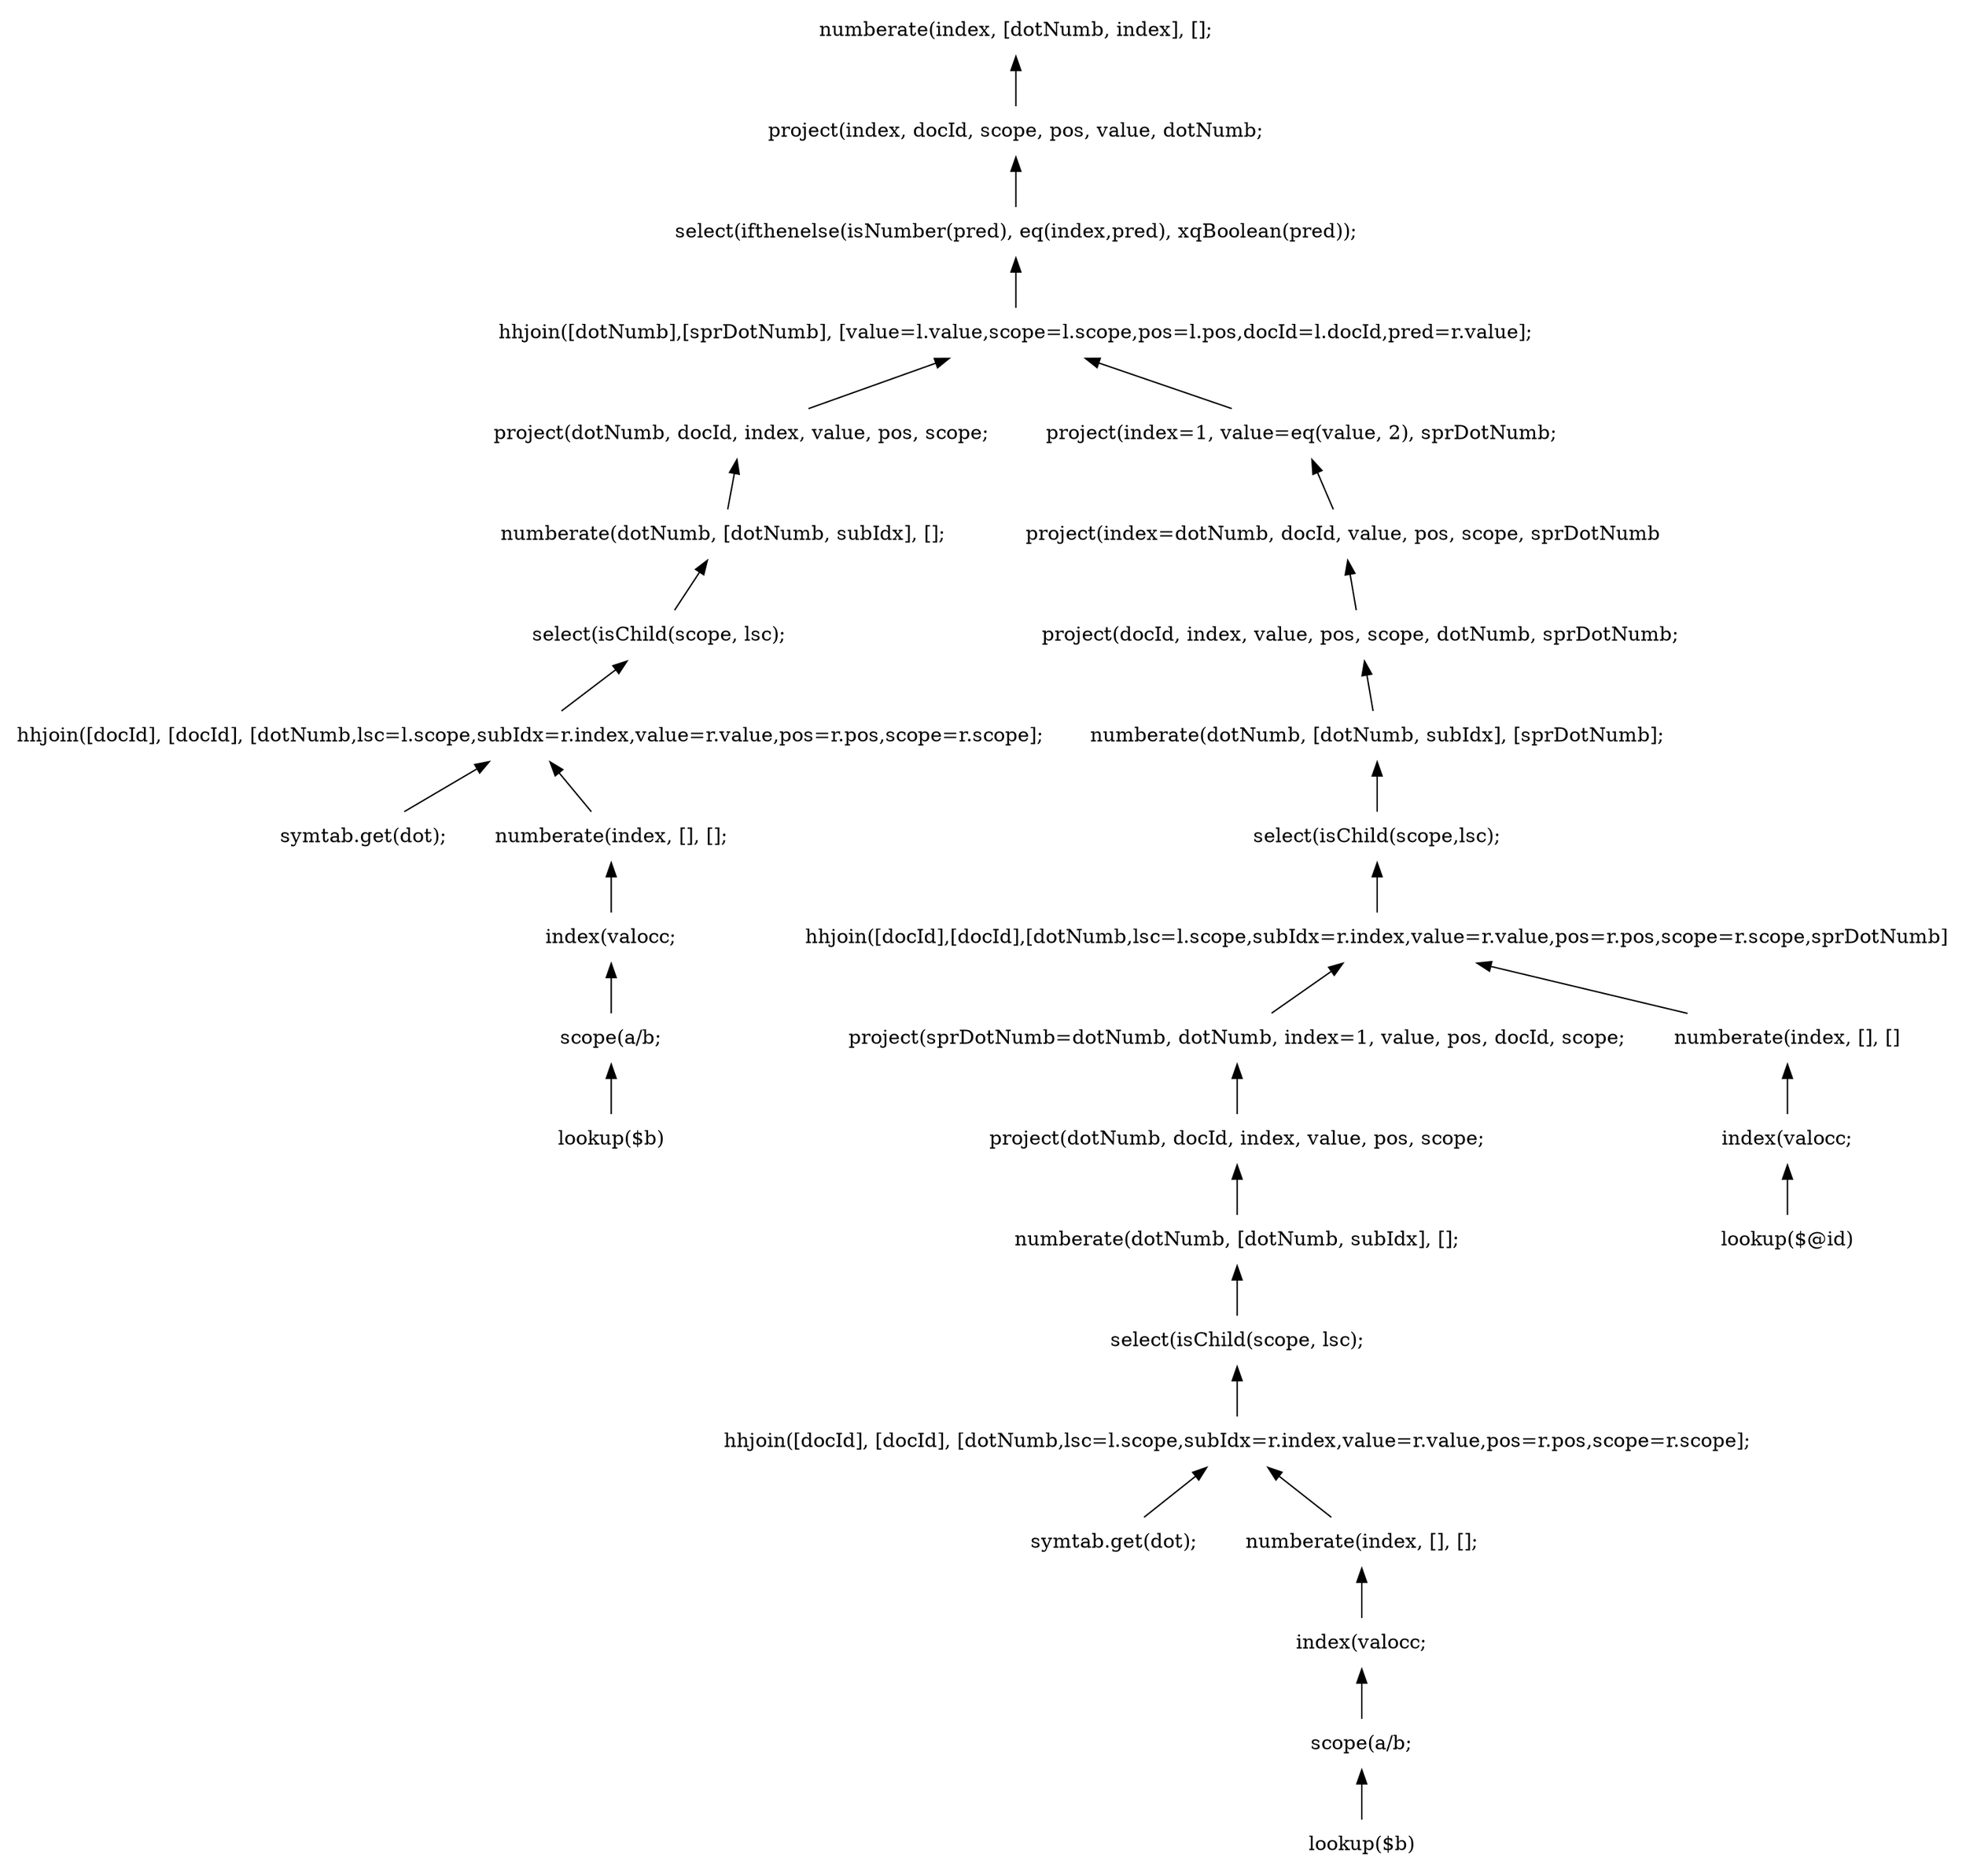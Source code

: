 digraph AST {
edge [color=black, dir=both, weight=1, fontcolor=black, arrowhead=none, arrowtail=normal]
node [shape=plaintext]

je1 [label="numberate(index, [dotNumb, index], [];"]
je1->je2
  je2 [label="project(index, docId, scope, pos, value, dotNumb;"]
  je2->je3
    je3 [label="select(ifthenelse(isNumber(pred), eq(index,pred), xqBoolean(pred));"]
    je3->je4
      je4 [label="hhjoin([dotNumb],[sprDotNumb], [value=l.value,scope=l.scope,pos=l.pos,docId=l.docId,pred=r.value];"]
      je4->je5
      je4->jf5
        je5 [label="project(dotNumb, docId, index, value, pos, scope;"]
        je5->je6
          je6 [label="numberate(dotNumb, [dotNumb, subIdx], [];"]
          je6->je7
            je7 [label="select(isChild(scope, lsc);"]
            je7->je8
              je8 [label="hhjoin([docId], [docId], [dotNumb,lsc=l.scope,subIdx=r.index,value=r.value,pos=r.pos,scope=r.scope];"]
              je8->je9
              je8->jf1
                je9 [label="symtab.get(dot);"]
                jf1 [label="numberate(index, [], [];"]
                jf1->jf2
                  jf2 [label="index(valocc;"]
                  jf2->jf3
                    jf3 [label="scope(a/b;"]
                    jf3->jf4
                      jf4 [label="lookup($b)"]
        jf5 [label="project(index=1, value=eq(value, 2), sprDotNumb;"]
        jf5->jf6
          jf6 [label="project(index=dotNumb, docId, value, pos, scope, sprDotNumb"]
          jf6->jf7
            jf7 [label="project(docId, index, value, pos, scope, dotNumb, sprDotNumb;"]
            jf7->jf8
              jf8 [label="numberate(dotNumb, [dotNumb, subIdx], [sprDotNumb];"]
              jf8->jf9
                jf9 [label="select(isChild(scope,lsc);"]
                jf9->jg1
                  jg1 [label="hhjoin([docId],[docId],[dotNumb,lsc=l.scope,subIdx=r.index,value=r.value,pos=r.pos,scope=r.scope,sprDotNumb]"]
                  jg1->jg2
                  jg1->jh4
                    jg2 [label="project(sprDotNumb=dotNumb, dotNumb, index=1, value, pos, docId, scope;"]
                    jg2->jg3
                      jg3 [label="project(dotNumb, docId, index, value, pos, scope;"]
                      jg3->jg4
                        jg4 [label="numberate(dotNumb, [dotNumb, subIdx], [];"]
                        jg4->jg5
                          jg5 [label="select(isChild(scope, lsc);"]
                          jg5->jg6
                            jg6 [label="hhjoin([docId], [docId], [dotNumb,lsc=l.scope,subIdx=r.index,value=r.value,pos=r.pos,scope=r.scope];"]
                            jg6->jg7
                            jg6->jg8
                              jg7 [label="symtab.get(dot);"]
                              jg8 [label="numberate(index, [], [];"]
                              jg8->jh1
                                jh1 [label="index(valocc;"]
                                jh1->jh2
                                  jh2 [label="scope(a/b;"]
                                  jh2->jh3
                                    jh3 [label="lookup($b)"]
                    jh4 [label="numberate(index, [], []"]
                    jh4->jh5
                      jh5 [label="index(valocc;"]
                      jh5->jh6
                        jh6 [label="lookup($@id)"]
}